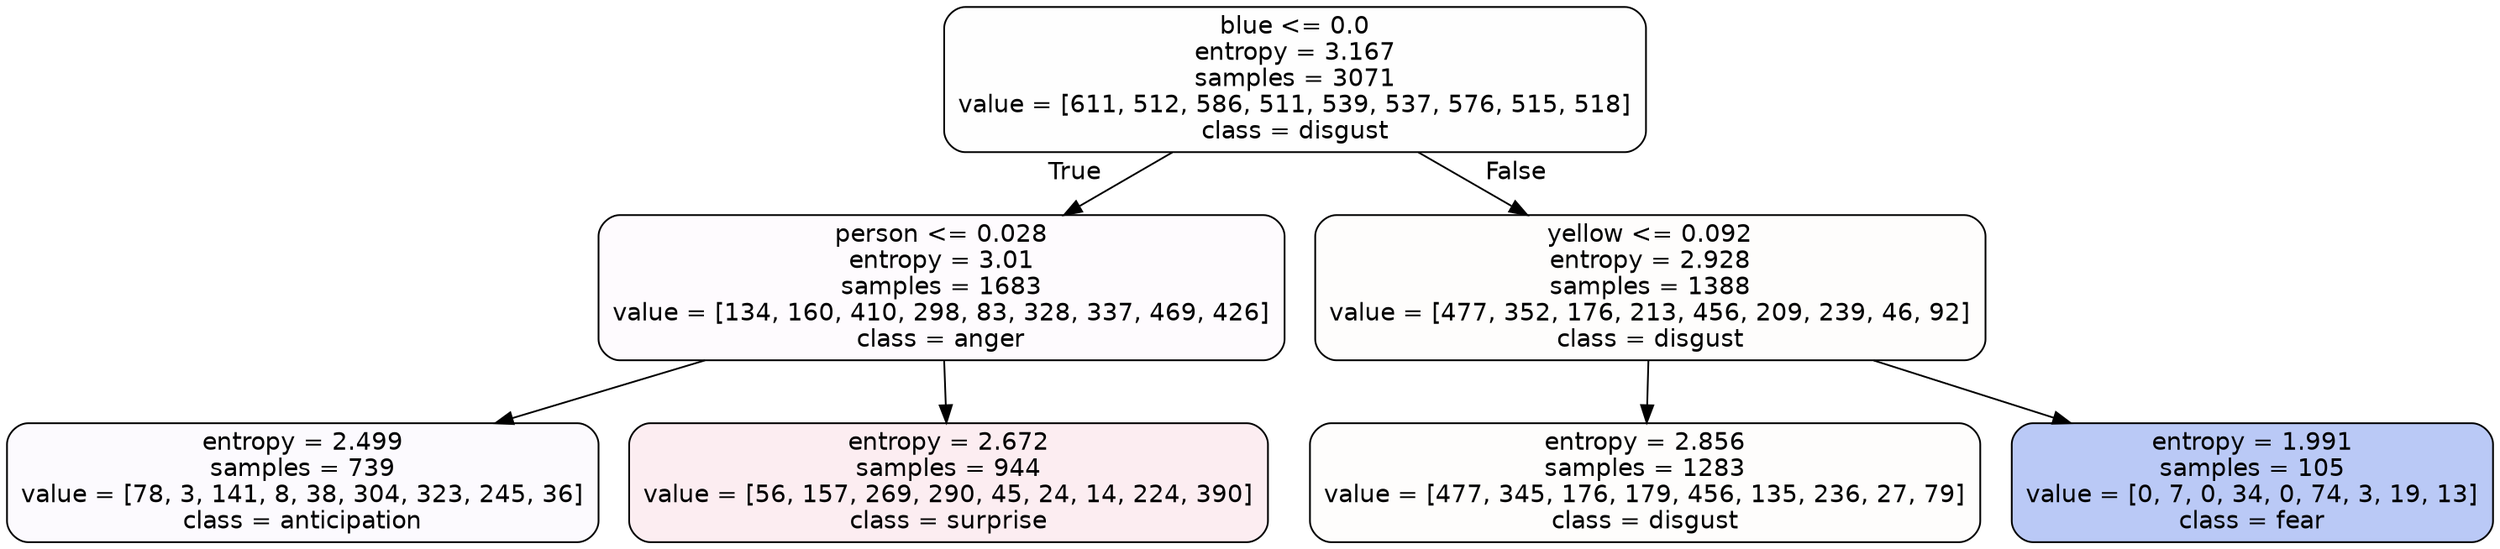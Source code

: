 digraph Tree {
node [shape=box, style="filled, rounded", color="black", fontname=helvetica] ;
edge [fontname=helvetica] ;
0 [label="blue <= 0.0\nentropy = 3.167\nsamples = 3071\nvalue = [611, 512, 586, 511, 539, 537, 576, 515, 518]\nclass = disgust", fillcolor="#e5813901"] ;
1 [label="person <= 0.028\nentropy = 3.01\nsamples = 1683\nvalue = [134, 160, 410, 298, 83, 328, 337, 469, 426]\nclass = anger", fillcolor="#e539d705"] ;
0 -> 1 [labeldistance=2.5, labelangle=45, headlabel="True"] ;
2 [label="entropy = 2.499\nsamples = 739\nvalue = [78, 3, 141, 8, 38, 304, 323, 245, 36]\nclass = anticipation", fillcolor="#8139e506"] ;
1 -> 2 ;
3 [label="entropy = 2.672\nsamples = 944\nvalue = [56, 157, 269, 290, 45, 24, 14, 224, 390]\nclass = surprise", fillcolor="#e5396416"] ;
1 -> 3 ;
4 [label="yellow <= 0.092\nentropy = 2.928\nsamples = 1388\nvalue = [477, 352, 176, 213, 456, 209, 239, 46, 92]\nclass = disgust", fillcolor="#e5813903"] ;
0 -> 4 [labeldistance=2.5, labelangle=-45, headlabel="False"] ;
5 [label="entropy = 2.856\nsamples = 1283\nvalue = [477, 345, 176, 179, 456, 135, 236, 27, 79]\nclass = disgust", fillcolor="#e5813903"] ;
4 -> 5 ;
6 [label="entropy = 1.991\nsamples = 105\nvalue = [0, 7, 0, 34, 0, 74, 3, 19, 13]\nclass = fear", fillcolor="#3964e558"] ;
4 -> 6 ;
}